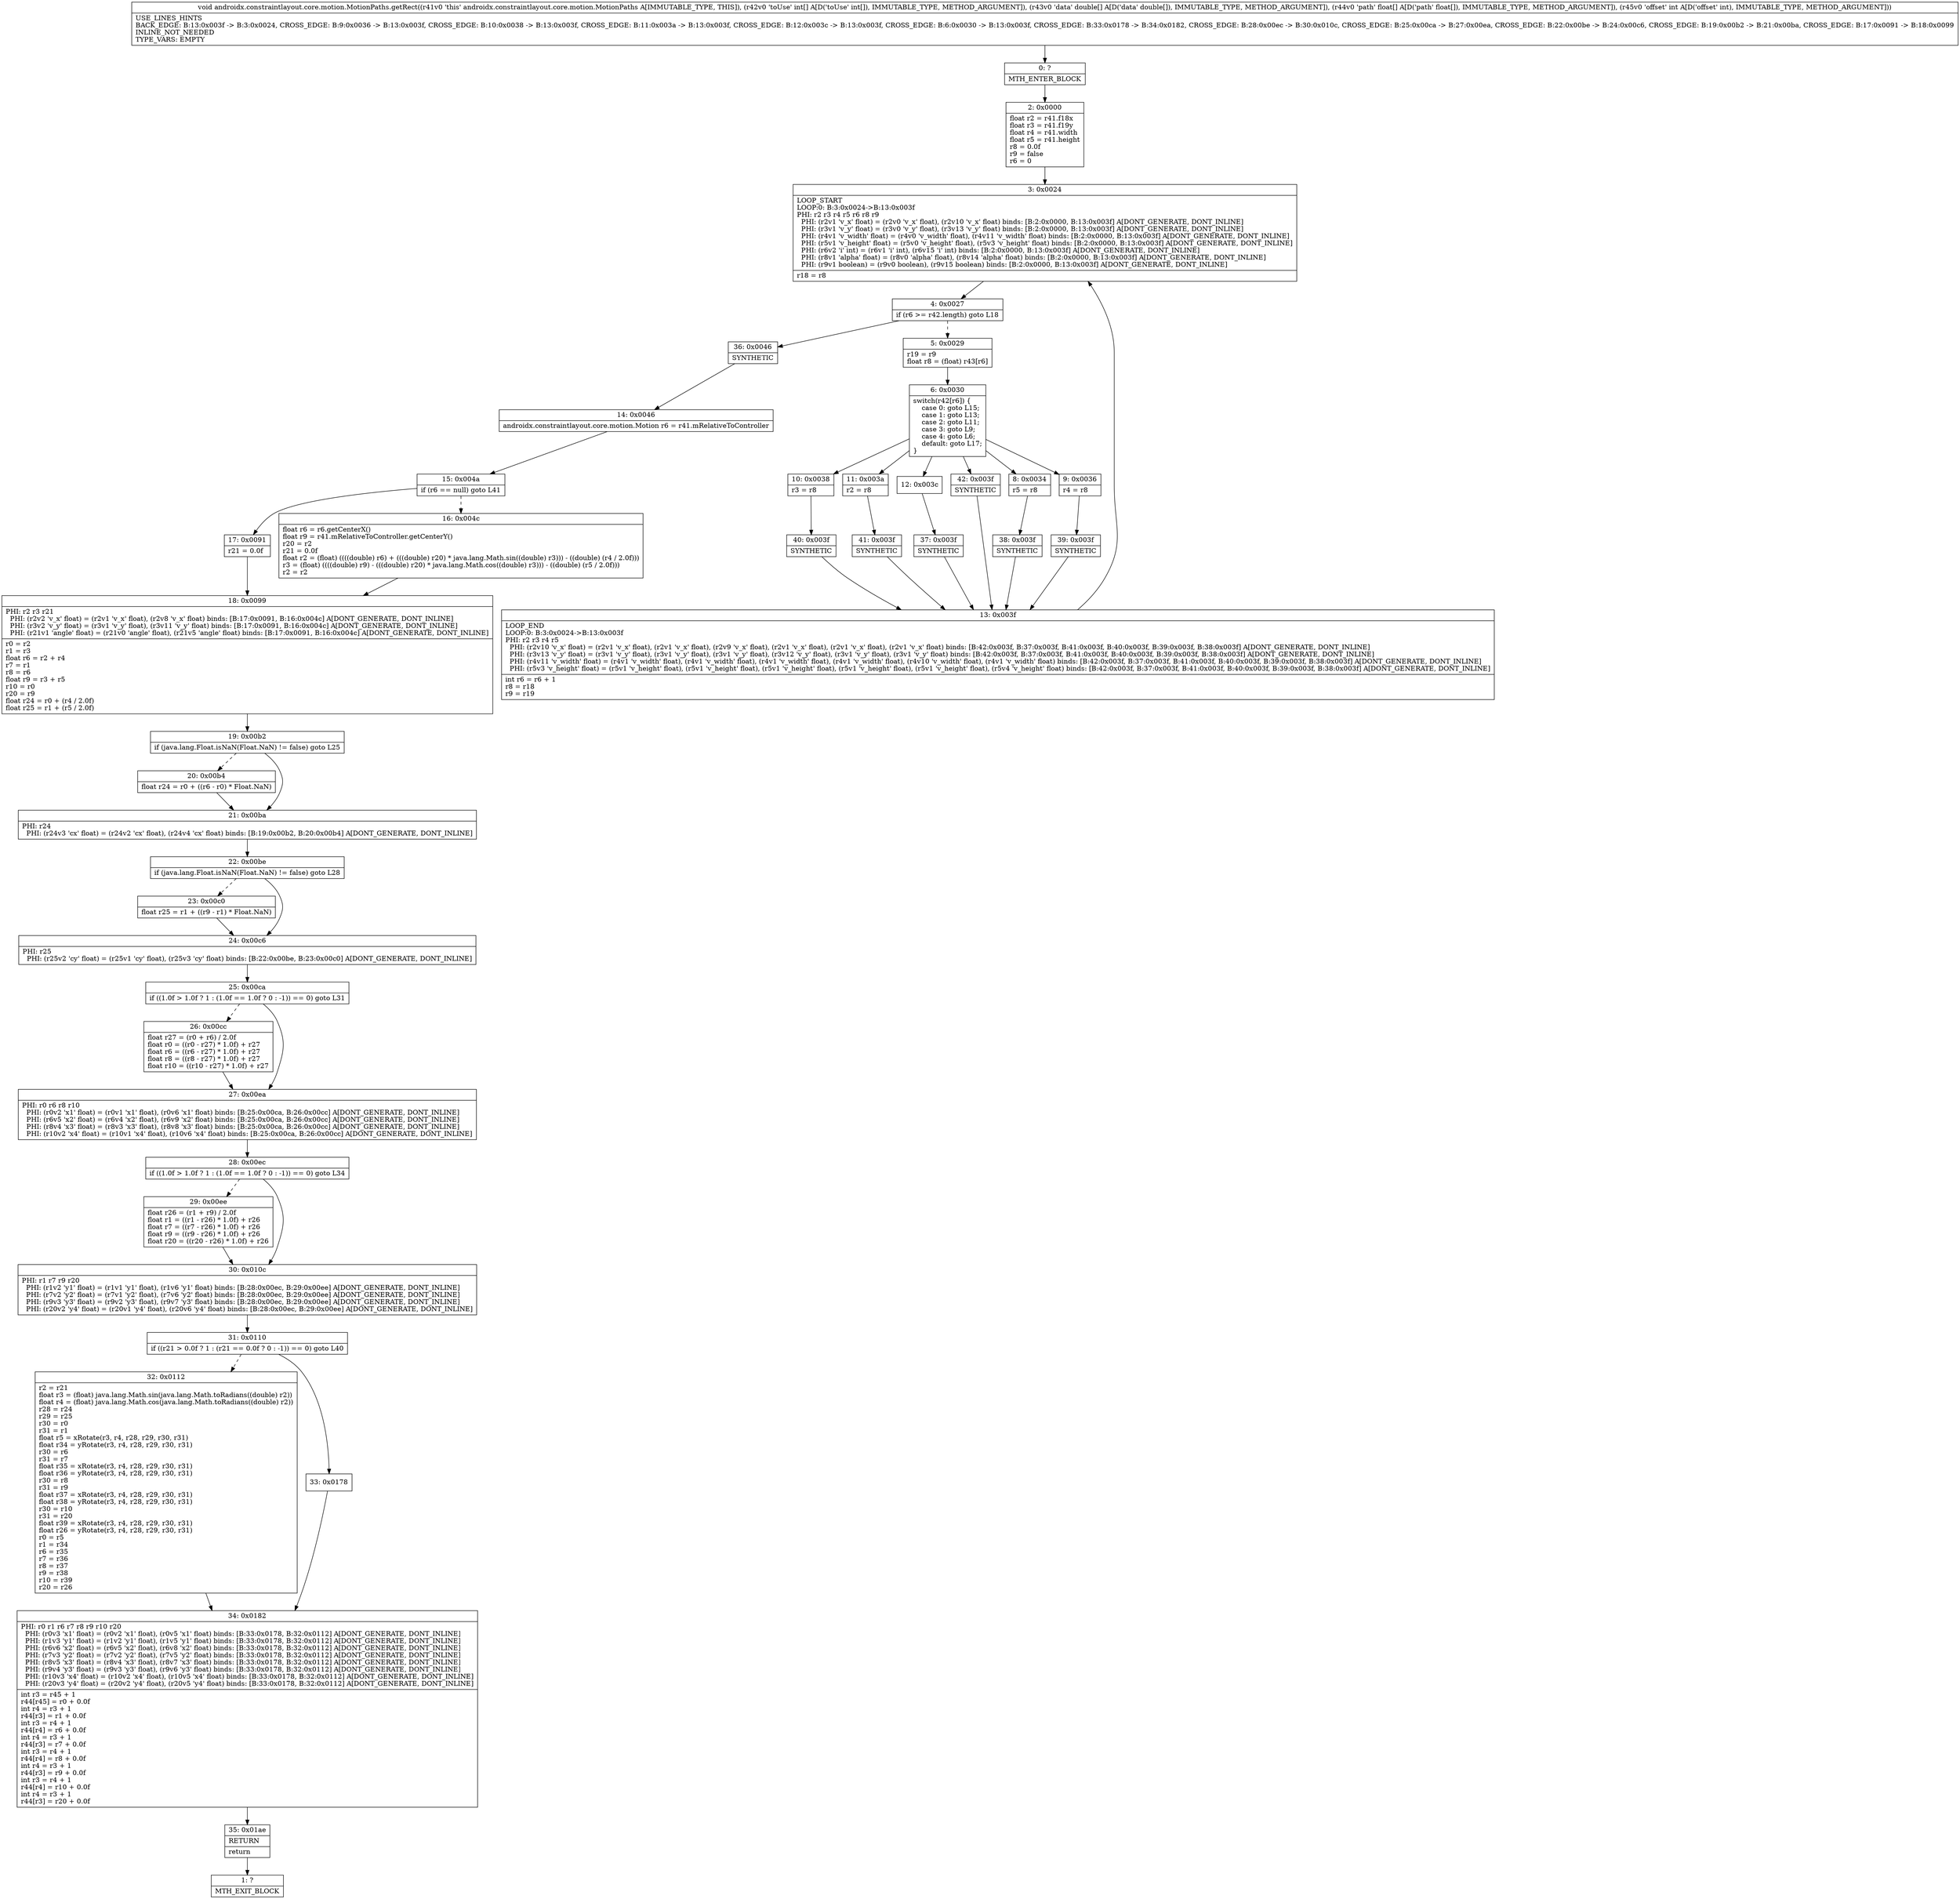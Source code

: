 digraph "CFG forandroidx.constraintlayout.core.motion.MotionPaths.getRect([I[D[FI)V" {
Node_0 [shape=record,label="{0\:\ ?|MTH_ENTER_BLOCK\l}"];
Node_2 [shape=record,label="{2\:\ 0x0000|float r2 = r41.f18x\lfloat r3 = r41.f19y\lfloat r4 = r41.width\lfloat r5 = r41.height\lr8 = 0.0f\lr9 = false\lr6 = 0\l}"];
Node_3 [shape=record,label="{3\:\ 0x0024|LOOP_START\lLOOP:0: B:3:0x0024\-\>B:13:0x003f\lPHI: r2 r3 r4 r5 r6 r8 r9 \l  PHI: (r2v1 'v_x' float) = (r2v0 'v_x' float), (r2v10 'v_x' float) binds: [B:2:0x0000, B:13:0x003f] A[DONT_GENERATE, DONT_INLINE]\l  PHI: (r3v1 'v_y' float) = (r3v0 'v_y' float), (r3v13 'v_y' float) binds: [B:2:0x0000, B:13:0x003f] A[DONT_GENERATE, DONT_INLINE]\l  PHI: (r4v1 'v_width' float) = (r4v0 'v_width' float), (r4v11 'v_width' float) binds: [B:2:0x0000, B:13:0x003f] A[DONT_GENERATE, DONT_INLINE]\l  PHI: (r5v1 'v_height' float) = (r5v0 'v_height' float), (r5v3 'v_height' float) binds: [B:2:0x0000, B:13:0x003f] A[DONT_GENERATE, DONT_INLINE]\l  PHI: (r6v2 'i' int) = (r6v1 'i' int), (r6v15 'i' int) binds: [B:2:0x0000, B:13:0x003f] A[DONT_GENERATE, DONT_INLINE]\l  PHI: (r8v1 'alpha' float) = (r8v0 'alpha' float), (r8v14 'alpha' float) binds: [B:2:0x0000, B:13:0x003f] A[DONT_GENERATE, DONT_INLINE]\l  PHI: (r9v1 boolean) = (r9v0 boolean), (r9v15 boolean) binds: [B:2:0x0000, B:13:0x003f] A[DONT_GENERATE, DONT_INLINE]\l|r18 = r8\l}"];
Node_4 [shape=record,label="{4\:\ 0x0027|if (r6 \>= r42.length) goto L18\l}"];
Node_5 [shape=record,label="{5\:\ 0x0029|r19 = r9\lfloat r8 = (float) r43[r6]\l}"];
Node_6 [shape=record,label="{6\:\ 0x0030|switch(r42[r6]) \{\l    case 0: goto L15;\l    case 1: goto L13;\l    case 2: goto L11;\l    case 3: goto L9;\l    case 4: goto L6;\l    default: goto L17;\l\}\l}"];
Node_8 [shape=record,label="{8\:\ 0x0034|r5 = r8\l}"];
Node_38 [shape=record,label="{38\:\ 0x003f|SYNTHETIC\l}"];
Node_13 [shape=record,label="{13\:\ 0x003f|LOOP_END\lLOOP:0: B:3:0x0024\-\>B:13:0x003f\lPHI: r2 r3 r4 r5 \l  PHI: (r2v10 'v_x' float) = (r2v1 'v_x' float), (r2v1 'v_x' float), (r2v9 'v_x' float), (r2v1 'v_x' float), (r2v1 'v_x' float), (r2v1 'v_x' float) binds: [B:42:0x003f, B:37:0x003f, B:41:0x003f, B:40:0x003f, B:39:0x003f, B:38:0x003f] A[DONT_GENERATE, DONT_INLINE]\l  PHI: (r3v13 'v_y' float) = (r3v1 'v_y' float), (r3v1 'v_y' float), (r3v1 'v_y' float), (r3v12 'v_y' float), (r3v1 'v_y' float), (r3v1 'v_y' float) binds: [B:42:0x003f, B:37:0x003f, B:41:0x003f, B:40:0x003f, B:39:0x003f, B:38:0x003f] A[DONT_GENERATE, DONT_INLINE]\l  PHI: (r4v11 'v_width' float) = (r4v1 'v_width' float), (r4v1 'v_width' float), (r4v1 'v_width' float), (r4v1 'v_width' float), (r4v10 'v_width' float), (r4v1 'v_width' float) binds: [B:42:0x003f, B:37:0x003f, B:41:0x003f, B:40:0x003f, B:39:0x003f, B:38:0x003f] A[DONT_GENERATE, DONT_INLINE]\l  PHI: (r5v3 'v_height' float) = (r5v1 'v_height' float), (r5v1 'v_height' float), (r5v1 'v_height' float), (r5v1 'v_height' float), (r5v1 'v_height' float), (r5v4 'v_height' float) binds: [B:42:0x003f, B:37:0x003f, B:41:0x003f, B:40:0x003f, B:39:0x003f, B:38:0x003f] A[DONT_GENERATE, DONT_INLINE]\l|int r6 = r6 + 1\lr8 = r18\lr9 = r19\l}"];
Node_9 [shape=record,label="{9\:\ 0x0036|r4 = r8\l}"];
Node_39 [shape=record,label="{39\:\ 0x003f|SYNTHETIC\l}"];
Node_10 [shape=record,label="{10\:\ 0x0038|r3 = r8\l}"];
Node_40 [shape=record,label="{40\:\ 0x003f|SYNTHETIC\l}"];
Node_11 [shape=record,label="{11\:\ 0x003a|r2 = r8\l}"];
Node_41 [shape=record,label="{41\:\ 0x003f|SYNTHETIC\l}"];
Node_12 [shape=record,label="{12\:\ 0x003c}"];
Node_37 [shape=record,label="{37\:\ 0x003f|SYNTHETIC\l}"];
Node_42 [shape=record,label="{42\:\ 0x003f|SYNTHETIC\l}"];
Node_36 [shape=record,label="{36\:\ 0x0046|SYNTHETIC\l}"];
Node_14 [shape=record,label="{14\:\ 0x0046|androidx.constraintlayout.core.motion.Motion r6 = r41.mRelativeToController\l}"];
Node_15 [shape=record,label="{15\:\ 0x004a|if (r6 == null) goto L41\l}"];
Node_16 [shape=record,label="{16\:\ 0x004c|float r6 = r6.getCenterX()\lfloat r9 = r41.mRelativeToController.getCenterY()\lr20 = r2\lr21 = 0.0f\lfloat r2 = (float) ((((double) r6) + (((double) r20) * java.lang.Math.sin((double) r3))) \- ((double) (r4 \/ 2.0f)))\lr3 = (float) ((((double) r9) \- (((double) r20) * java.lang.Math.cos((double) r3))) \- ((double) (r5 \/ 2.0f)))\lr2 = r2\l}"];
Node_18 [shape=record,label="{18\:\ 0x0099|PHI: r2 r3 r21 \l  PHI: (r2v2 'v_x' float) = (r2v1 'v_x' float), (r2v8 'v_x' float) binds: [B:17:0x0091, B:16:0x004c] A[DONT_GENERATE, DONT_INLINE]\l  PHI: (r3v2 'v_y' float) = (r3v1 'v_y' float), (r3v11 'v_y' float) binds: [B:17:0x0091, B:16:0x004c] A[DONT_GENERATE, DONT_INLINE]\l  PHI: (r21v1 'angle' float) = (r21v0 'angle' float), (r21v5 'angle' float) binds: [B:17:0x0091, B:16:0x004c] A[DONT_GENERATE, DONT_INLINE]\l|r0 = r2\lr1 = r3\lfloat r6 = r2 + r4\lr7 = r1\lr8 = r6\lfloat r9 = r3 + r5\lr10 = r0\lr20 = r9\lfloat r24 = r0 + (r4 \/ 2.0f)\lfloat r25 = r1 + (r5 \/ 2.0f)\l}"];
Node_19 [shape=record,label="{19\:\ 0x00b2|if (java.lang.Float.isNaN(Float.NaN) != false) goto L25\l}"];
Node_20 [shape=record,label="{20\:\ 0x00b4|float r24 = r0 + ((r6 \- r0) * Float.NaN)\l}"];
Node_21 [shape=record,label="{21\:\ 0x00ba|PHI: r24 \l  PHI: (r24v3 'cx' float) = (r24v2 'cx' float), (r24v4 'cx' float) binds: [B:19:0x00b2, B:20:0x00b4] A[DONT_GENERATE, DONT_INLINE]\l}"];
Node_22 [shape=record,label="{22\:\ 0x00be|if (java.lang.Float.isNaN(Float.NaN) != false) goto L28\l}"];
Node_23 [shape=record,label="{23\:\ 0x00c0|float r25 = r1 + ((r9 \- r1) * Float.NaN)\l}"];
Node_24 [shape=record,label="{24\:\ 0x00c6|PHI: r25 \l  PHI: (r25v2 'cy' float) = (r25v1 'cy' float), (r25v3 'cy' float) binds: [B:22:0x00be, B:23:0x00c0] A[DONT_GENERATE, DONT_INLINE]\l}"];
Node_25 [shape=record,label="{25\:\ 0x00ca|if ((1.0f \> 1.0f ? 1 : (1.0f == 1.0f ? 0 : \-1)) == 0) goto L31\l}"];
Node_26 [shape=record,label="{26\:\ 0x00cc|float r27 = (r0 + r6) \/ 2.0f\lfloat r0 = ((r0 \- r27) * 1.0f) + r27\lfloat r6 = ((r6 \- r27) * 1.0f) + r27\lfloat r8 = ((r8 \- r27) * 1.0f) + r27\lfloat r10 = ((r10 \- r27) * 1.0f) + r27\l}"];
Node_27 [shape=record,label="{27\:\ 0x00ea|PHI: r0 r6 r8 r10 \l  PHI: (r0v2 'x1' float) = (r0v1 'x1' float), (r0v6 'x1' float) binds: [B:25:0x00ca, B:26:0x00cc] A[DONT_GENERATE, DONT_INLINE]\l  PHI: (r6v5 'x2' float) = (r6v4 'x2' float), (r6v9 'x2' float) binds: [B:25:0x00ca, B:26:0x00cc] A[DONT_GENERATE, DONT_INLINE]\l  PHI: (r8v4 'x3' float) = (r8v3 'x3' float), (r8v8 'x3' float) binds: [B:25:0x00ca, B:26:0x00cc] A[DONT_GENERATE, DONT_INLINE]\l  PHI: (r10v2 'x4' float) = (r10v1 'x4' float), (r10v6 'x4' float) binds: [B:25:0x00ca, B:26:0x00cc] A[DONT_GENERATE, DONT_INLINE]\l}"];
Node_28 [shape=record,label="{28\:\ 0x00ec|if ((1.0f \> 1.0f ? 1 : (1.0f == 1.0f ? 0 : \-1)) == 0) goto L34\l}"];
Node_29 [shape=record,label="{29\:\ 0x00ee|float r26 = (r1 + r9) \/ 2.0f\lfloat r1 = ((r1 \- r26) * 1.0f) + r26\lfloat r7 = ((r7 \- r26) * 1.0f) + r26\lfloat r9 = ((r9 \- r26) * 1.0f) + r26\lfloat r20 = ((r20 \- r26) * 1.0f) + r26\l}"];
Node_30 [shape=record,label="{30\:\ 0x010c|PHI: r1 r7 r9 r20 \l  PHI: (r1v2 'y1' float) = (r1v1 'y1' float), (r1v6 'y1' float) binds: [B:28:0x00ec, B:29:0x00ee] A[DONT_GENERATE, DONT_INLINE]\l  PHI: (r7v2 'y2' float) = (r7v1 'y2' float), (r7v6 'y2' float) binds: [B:28:0x00ec, B:29:0x00ee] A[DONT_GENERATE, DONT_INLINE]\l  PHI: (r9v3 'y3' float) = (r9v2 'y3' float), (r9v7 'y3' float) binds: [B:28:0x00ec, B:29:0x00ee] A[DONT_GENERATE, DONT_INLINE]\l  PHI: (r20v2 'y4' float) = (r20v1 'y4' float), (r20v6 'y4' float) binds: [B:28:0x00ec, B:29:0x00ee] A[DONT_GENERATE, DONT_INLINE]\l}"];
Node_31 [shape=record,label="{31\:\ 0x0110|if ((r21 \> 0.0f ? 1 : (r21 == 0.0f ? 0 : \-1)) == 0) goto L40\l}"];
Node_32 [shape=record,label="{32\:\ 0x0112|r2 = r21\lfloat r3 = (float) java.lang.Math.sin(java.lang.Math.toRadians((double) r2))\lfloat r4 = (float) java.lang.Math.cos(java.lang.Math.toRadians((double) r2))\lr28 = r24\lr29 = r25\lr30 = r0\lr31 = r1\lfloat r5 = xRotate(r3, r4, r28, r29, r30, r31)\lfloat r34 = yRotate(r3, r4, r28, r29, r30, r31)\lr30 = r6\lr31 = r7\lfloat r35 = xRotate(r3, r4, r28, r29, r30, r31)\lfloat r36 = yRotate(r3, r4, r28, r29, r30, r31)\lr30 = r8\lr31 = r9\lfloat r37 = xRotate(r3, r4, r28, r29, r30, r31)\lfloat r38 = yRotate(r3, r4, r28, r29, r30, r31)\lr30 = r10\lr31 = r20\lfloat r39 = xRotate(r3, r4, r28, r29, r30, r31)\lfloat r26 = yRotate(r3, r4, r28, r29, r30, r31)\lr0 = r5\lr1 = r34\lr6 = r35\lr7 = r36\lr8 = r37\lr9 = r38\lr10 = r39\lr20 = r26\l}"];
Node_34 [shape=record,label="{34\:\ 0x0182|PHI: r0 r1 r6 r7 r8 r9 r10 r20 \l  PHI: (r0v3 'x1' float) = (r0v2 'x1' float), (r0v5 'x1' float) binds: [B:33:0x0178, B:32:0x0112] A[DONT_GENERATE, DONT_INLINE]\l  PHI: (r1v3 'y1' float) = (r1v2 'y1' float), (r1v5 'y1' float) binds: [B:33:0x0178, B:32:0x0112] A[DONT_GENERATE, DONT_INLINE]\l  PHI: (r6v6 'x2' float) = (r6v5 'x2' float), (r6v8 'x2' float) binds: [B:33:0x0178, B:32:0x0112] A[DONT_GENERATE, DONT_INLINE]\l  PHI: (r7v3 'y2' float) = (r7v2 'y2' float), (r7v5 'y2' float) binds: [B:33:0x0178, B:32:0x0112] A[DONT_GENERATE, DONT_INLINE]\l  PHI: (r8v5 'x3' float) = (r8v4 'x3' float), (r8v7 'x3' float) binds: [B:33:0x0178, B:32:0x0112] A[DONT_GENERATE, DONT_INLINE]\l  PHI: (r9v4 'y3' float) = (r9v3 'y3' float), (r9v6 'y3' float) binds: [B:33:0x0178, B:32:0x0112] A[DONT_GENERATE, DONT_INLINE]\l  PHI: (r10v3 'x4' float) = (r10v2 'x4' float), (r10v5 'x4' float) binds: [B:33:0x0178, B:32:0x0112] A[DONT_GENERATE, DONT_INLINE]\l  PHI: (r20v3 'y4' float) = (r20v2 'y4' float), (r20v5 'y4' float) binds: [B:33:0x0178, B:32:0x0112] A[DONT_GENERATE, DONT_INLINE]\l|int r3 = r45 + 1\lr44[r45] = r0 + 0.0f\lint r4 = r3 + 1\lr44[r3] = r1 + 0.0f\lint r3 = r4 + 1\lr44[r4] = r6 + 0.0f\lint r4 = r3 + 1\lr44[r3] = r7 + 0.0f\lint r3 = r4 + 1\lr44[r4] = r8 + 0.0f\lint r4 = r3 + 1\lr44[r3] = r9 + 0.0f\lint r3 = r4 + 1\lr44[r4] = r10 + 0.0f\lint r4 = r3 + 1\lr44[r3] = r20 + 0.0f\l}"];
Node_35 [shape=record,label="{35\:\ 0x01ae|RETURN\l|return\l}"];
Node_1 [shape=record,label="{1\:\ ?|MTH_EXIT_BLOCK\l}"];
Node_33 [shape=record,label="{33\:\ 0x0178}"];
Node_17 [shape=record,label="{17\:\ 0x0091|r21 = 0.0f\l}"];
MethodNode[shape=record,label="{void androidx.constraintlayout.core.motion.MotionPaths.getRect((r41v0 'this' androidx.constraintlayout.core.motion.MotionPaths A[IMMUTABLE_TYPE, THIS]), (r42v0 'toUse' int[] A[D('toUse' int[]), IMMUTABLE_TYPE, METHOD_ARGUMENT]), (r43v0 'data' double[] A[D('data' double[]), IMMUTABLE_TYPE, METHOD_ARGUMENT]), (r44v0 'path' float[] A[D('path' float[]), IMMUTABLE_TYPE, METHOD_ARGUMENT]), (r45v0 'offset' int A[D('offset' int), IMMUTABLE_TYPE, METHOD_ARGUMENT]))  | USE_LINES_HINTS\lBACK_EDGE: B:13:0x003f \-\> B:3:0x0024, CROSS_EDGE: B:9:0x0036 \-\> B:13:0x003f, CROSS_EDGE: B:10:0x0038 \-\> B:13:0x003f, CROSS_EDGE: B:11:0x003a \-\> B:13:0x003f, CROSS_EDGE: B:12:0x003c \-\> B:13:0x003f, CROSS_EDGE: B:6:0x0030 \-\> B:13:0x003f, CROSS_EDGE: B:33:0x0178 \-\> B:34:0x0182, CROSS_EDGE: B:28:0x00ec \-\> B:30:0x010c, CROSS_EDGE: B:25:0x00ca \-\> B:27:0x00ea, CROSS_EDGE: B:22:0x00be \-\> B:24:0x00c6, CROSS_EDGE: B:19:0x00b2 \-\> B:21:0x00ba, CROSS_EDGE: B:17:0x0091 \-\> B:18:0x0099\lINLINE_NOT_NEEDED\lTYPE_VARS: EMPTY\l}"];
MethodNode -> Node_0;Node_0 -> Node_2;
Node_2 -> Node_3;
Node_3 -> Node_4;
Node_4 -> Node_5[style=dashed];
Node_4 -> Node_36;
Node_5 -> Node_6;
Node_6 -> Node_8;
Node_6 -> Node_9;
Node_6 -> Node_10;
Node_6 -> Node_11;
Node_6 -> Node_12;
Node_6 -> Node_42;
Node_8 -> Node_38;
Node_38 -> Node_13;
Node_13 -> Node_3;
Node_9 -> Node_39;
Node_39 -> Node_13;
Node_10 -> Node_40;
Node_40 -> Node_13;
Node_11 -> Node_41;
Node_41 -> Node_13;
Node_12 -> Node_37;
Node_37 -> Node_13;
Node_42 -> Node_13;
Node_36 -> Node_14;
Node_14 -> Node_15;
Node_15 -> Node_16[style=dashed];
Node_15 -> Node_17;
Node_16 -> Node_18;
Node_18 -> Node_19;
Node_19 -> Node_20[style=dashed];
Node_19 -> Node_21;
Node_20 -> Node_21;
Node_21 -> Node_22;
Node_22 -> Node_23[style=dashed];
Node_22 -> Node_24;
Node_23 -> Node_24;
Node_24 -> Node_25;
Node_25 -> Node_26[style=dashed];
Node_25 -> Node_27;
Node_26 -> Node_27;
Node_27 -> Node_28;
Node_28 -> Node_29[style=dashed];
Node_28 -> Node_30;
Node_29 -> Node_30;
Node_30 -> Node_31;
Node_31 -> Node_32[style=dashed];
Node_31 -> Node_33;
Node_32 -> Node_34;
Node_34 -> Node_35;
Node_35 -> Node_1;
Node_33 -> Node_34;
Node_17 -> Node_18;
}

